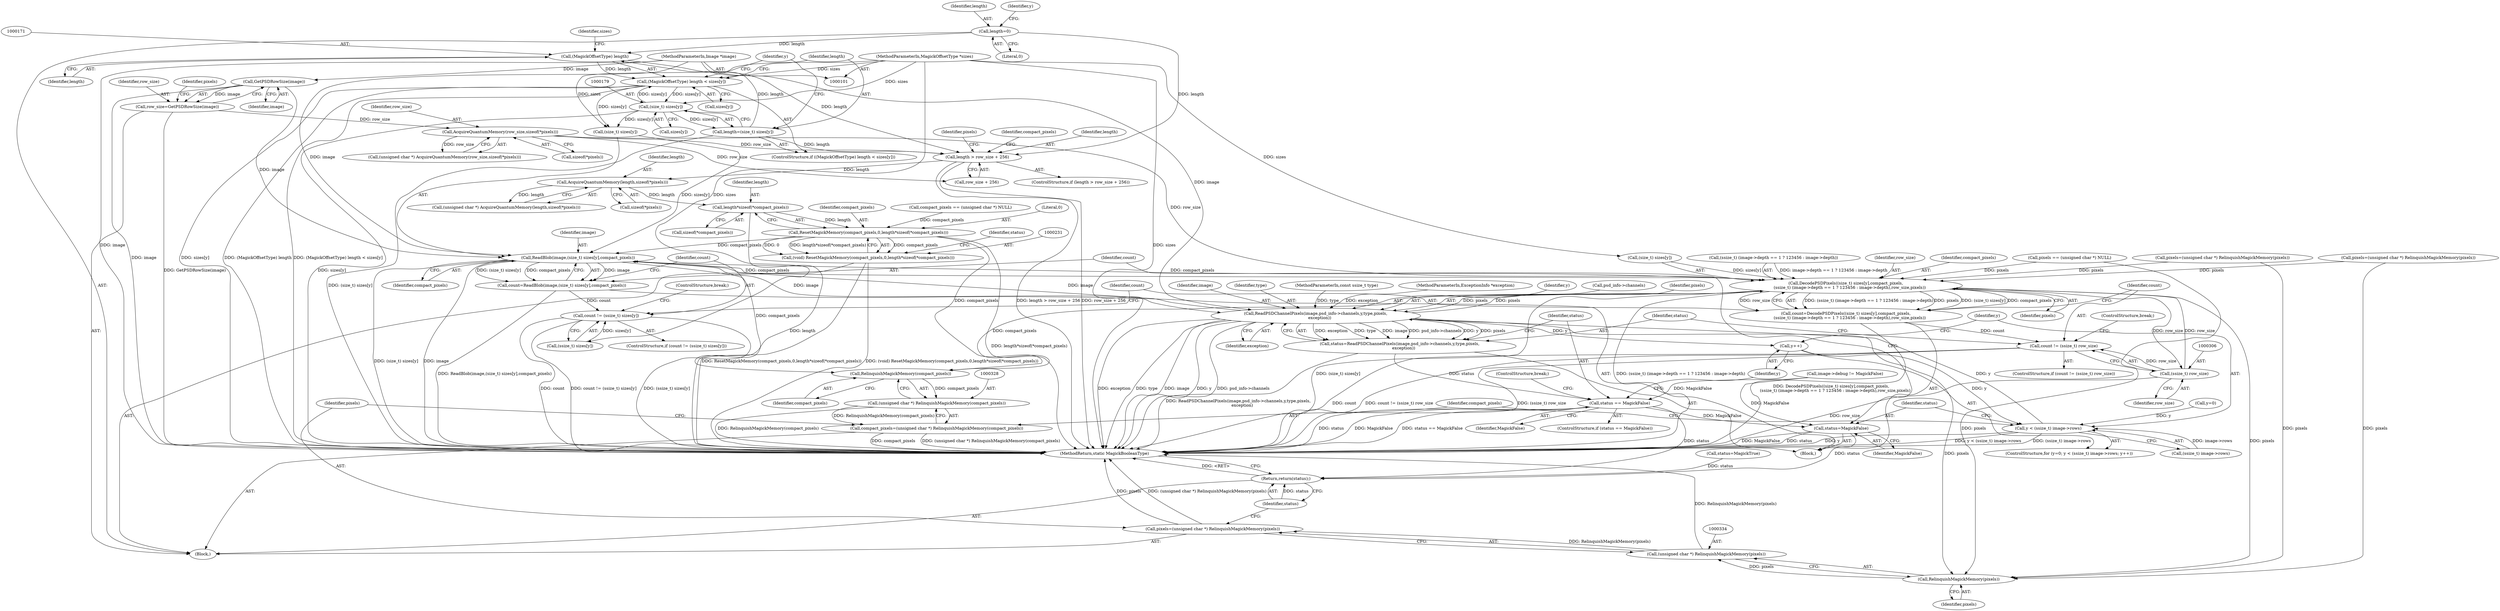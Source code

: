 digraph "0_ImageMagick_d4ec73f866a7c42a2e7f301fcd696e5cb7a7d3ab_0@API" {
"1000235" [label="(Call,length*sizeof(*compact_pixels))"];
"1000206" [label="(Call,AcquireQuantumMemory(length,sizeof(*pixels)))"];
"1000184" [label="(Call,length > row_size + 256)"];
"1000170" [label="(Call,(MagickOffsetType) length)"];
"1000152" [label="(Call,length=0)"];
"1000176" [label="(Call,length=(size_t) sizes[y])"];
"1000178" [label="(Call,(size_t) sizes[y])"];
"1000169" [label="(Call,(MagickOffsetType) length < sizes[y])"];
"1000105" [label="(MethodParameterIn,MagickOffsetType *sizes)"];
"1000135" [label="(Call,AcquireQuantumMemory(row_size,sizeof(*pixels)))"];
"1000127" [label="(Call,row_size=GetPSDRowSize(image))"];
"1000129" [label="(Call,GetPSDRowSize(image))"];
"1000102" [label="(MethodParameterIn,Image *image)"];
"1000232" [label="(Call,ResetMagickMemory(compact_pixels,0,length*sizeof(*compact_pixels)))"];
"1000230" [label="(Call,(void) ResetMagickMemory(compact_pixels,0,length*sizeof(*compact_pixels)))"];
"1000262" [label="(Call,ReadBlob(image,(size_t) sizes[y],compact_pixels))"];
"1000260" [label="(Call,count=ReadBlob(image,(size_t) sizes[y],compact_pixels))"];
"1000271" [label="(Call,count != (ssize_t) sizes[y])"];
"1000281" [label="(Call,DecodePSDPixels((size_t) sizes[y],compact_pixels,\n      (ssize_t) (image->depth == 1 ? 123456 : image->depth),row_size,pixels))"];
"1000279" [label="(Call,count=DecodePSDPixels((size_t) sizes[y],compact_pixels,\n      (ssize_t) (image->depth == 1 ? 123456 : image->depth),row_size,pixels))"];
"1000303" [label="(Call,count != (ssize_t) row_size)"];
"1000305" [label="(Call,(ssize_t) row_size)"];
"1000311" [label="(Call,ReadPSDChannelPixels(image,psd_info->channels,y,type,pixels,\n      exception))"];
"1000254" [label="(Call,y++)"];
"1000247" [label="(Call,y < (ssize_t) image->rows)"];
"1000309" [label="(Call,status=ReadPSDChannelPixels(image,psd_info->channels,y,type,pixels,\n      exception))"];
"1000321" [label="(Call,status == MagickFalse)"];
"1000257" [label="(Call,status=MagickFalse)"];
"1000337" [label="(Return,return(status);)"];
"1000335" [label="(Call,RelinquishMagickMemory(pixels))"];
"1000333" [label="(Call,(unsigned char *) RelinquishMagickMemory(pixels))"];
"1000331" [label="(Call,pixels=(unsigned char *) RelinquishMagickMemory(pixels))"];
"1000329" [label="(Call,RelinquishMagickMemory(compact_pixels))"];
"1000327" [label="(Call,(unsigned char *) RelinquishMagickMemory(compact_pixels))"];
"1000325" [label="(Call,compact_pixels=(unsigned char *) RelinquishMagickMemory(compact_pixels))"];
"1000180" [label="(Call,sizes[y])"];
"1000141" [label="(Call,pixels == (unsigned char *) NULL)"];
"1000305" [label="(Call,(ssize_t) row_size)"];
"1000169" [label="(Call,(MagickOffsetType) length < sizes[y])"];
"1000191" [label="(Identifier,pixels)"];
"1000133" [label="(Call,(unsigned char *) AcquireQuantumMemory(row_size,sizeof(*pixels)))"];
"1000235" [label="(Call,length*sizeof(*compact_pixels))"];
"1000177" [label="(Identifier,length)"];
"1000183" [label="(ControlStructure,if (length > row_size + 256))"];
"1000233" [label="(Identifier,compact_pixels)"];
"1000254" [label="(Call,y++)"];
"1000247" [label="(Call,y < (ssize_t) image->rows)"];
"1000190" [label="(Call,pixels=(unsigned char *) RelinquishMagickMemory(pixels))"];
"1000102" [label="(MethodParameterIn,Image *image)"];
"1000256" [label="(Block,)"];
"1000312" [label="(Identifier,image)"];
"1000308" [label="(ControlStructure,break;)"];
"1000107" [label="(Block,)"];
"1000203" [label="(Identifier,compact_pixels)"];
"1000281" [label="(Call,DecodePSDPixels((size_t) sizes[y],compact_pixels,\n      (ssize_t) (image->depth == 1 ? 123456 : image->depth),row_size,pixels))"];
"1000273" [label="(Call,(ssize_t) sizes[y])"];
"1000212" [label="(Call,compact_pixels == (unsigned char *) NULL)"];
"1000269" [label="(Identifier,compact_pixels)"];
"1000279" [label="(Call,count=DecodePSDPixels((size_t) sizes[y],compact_pixels,\n      (ssize_t) (image->depth == 1 ? 123456 : image->depth),row_size,pixels))"];
"1000234" [label="(Literal,0)"];
"1000336" [label="(Identifier,pixels)"];
"1000127" [label="(Call,row_size=GetPSDRowSize(image))"];
"1000288" [label="(Call,(ssize_t) (image->depth == 1 ? 123456 : image->depth))"];
"1000325" [label="(Call,compact_pixels=(unsigned char *) RelinquishMagickMemory(compact_pixels))"];
"1000261" [label="(Identifier,count)"];
"1000326" [label="(Identifier,compact_pixels)"];
"1000331" [label="(Call,pixels=(unsigned char *) RelinquishMagickMemory(pixels))"];
"1000333" [label="(Call,(unsigned char *) RelinquishMagickMemory(pixels))"];
"1000208" [label="(Call,sizeof(*pixels))"];
"1000270" [label="(ControlStructure,if (count != (ssize_t) sizes[y]))"];
"1000128" [label="(Identifier,row_size)"];
"1000206" [label="(Call,AcquireQuantumMemory(length,sizeof(*pixels)))"];
"1000309" [label="(Call,status=ReadPSDChannelPixels(image,psd_info->channels,y,type,pixels,\n      exception))"];
"1000300" [label="(Identifier,row_size)"];
"1000136" [label="(Identifier,row_size)"];
"1000280" [label="(Identifier,count)"];
"1000258" [label="(Identifier,status)"];
"1000323" [label="(Identifier,MagickFalse)"];
"1000135" [label="(Call,AcquireQuantumMemory(row_size,sizeof(*pixels)))"];
"1000317" [label="(Identifier,type)"];
"1000304" [label="(Identifier,count)"];
"1000167" [label="(Identifier,y)"];
"1000104" [label="(MethodParameterIn,const ssize_t type)"];
"1000337" [label="(Return,return(status);)"];
"1000332" [label="(Identifier,pixels)"];
"1000232" [label="(Call,ResetMagickMemory(compact_pixels,0,length*sizeof(*compact_pixels)))"];
"1000106" [label="(MethodParameterIn,ExceptionInfo *exception)"];
"1000324" [label="(ControlStructure,break;)"];
"1000168" [label="(ControlStructure,if ((MagickOffsetType) length < sizes[y]))"];
"1000316" [label="(Identifier,y)"];
"1000172" [label="(Identifier,length)"];
"1000236" [label="(Identifier,length)"];
"1000154" [label="(Literal,0)"];
"1000186" [label="(Call,row_size + 256)"];
"1000230" [label="(Call,(void) ResetMagickMemory(compact_pixels,0,length*sizeof(*compact_pixels)))"];
"1000116" [label="(Call,image->debug != MagickFalse)"];
"1000263" [label="(Identifier,image)"];
"1000307" [label="(Identifier,row_size)"];
"1000303" [label="(Call,count != (ssize_t) row_size)"];
"1000244" [label="(Call,y=0)"];
"1000282" [label="(Call,(size_t) sizes[y])"];
"1000130" [label="(Identifier,image)"];
"1000260" [label="(Call,count=ReadBlob(image,(size_t) sizes[y],compact_pixels))"];
"1000248" [label="(Identifier,y)"];
"1000271" [label="(Call,count != (ssize_t) sizes[y])"];
"1000204" [label="(Call,(unsigned char *) AcquireQuantumMemory(length,sizeof(*pixels)))"];
"1000313" [label="(Call,psd_info->channels)"];
"1000287" [label="(Identifier,compact_pixels)"];
"1000185" [label="(Identifier,length)"];
"1000335" [label="(Call,RelinquishMagickMemory(pixels))"];
"1000173" [label="(Call,sizes[y])"];
"1000301" [label="(Identifier,pixels)"];
"1000339" [label="(MethodReturn,static MagickBooleanType)"];
"1000272" [label="(Identifier,count)"];
"1000330" [label="(Identifier,compact_pixels)"];
"1000237" [label="(Call,sizeof(*compact_pixels))"];
"1000240" [label="(Call,status=MagickTrue)"];
"1000327" [label="(Call,(unsigned char *) RelinquishMagickMemory(compact_pixels))"];
"1000338" [label="(Identifier,status)"];
"1000132" [label="(Identifier,pixels)"];
"1000322" [label="(Identifier,status)"];
"1000321" [label="(Call,status == MagickFalse)"];
"1000249" [label="(Call,(ssize_t) image->rows)"];
"1000105" [label="(MethodParameterIn,MagickOffsetType *sizes)"];
"1000184" [label="(Call,length > row_size + 256)"];
"1000176" [label="(Call,length=(size_t) sizes[y])"];
"1000318" [label="(Identifier,pixels)"];
"1000153" [label="(Identifier,length)"];
"1000278" [label="(ControlStructure,break;)"];
"1000241" [label="(Identifier,status)"];
"1000319" [label="(Identifier,exception)"];
"1000174" [label="(Identifier,sizes)"];
"1000311" [label="(Call,ReadPSDChannelPixels(image,psd_info->channels,y,type,pixels,\n      exception))"];
"1000137" [label="(Call,sizeof(*pixels))"];
"1000243" [label="(ControlStructure,for (y=0; y < (ssize_t) image->rows; y++))"];
"1000157" [label="(Identifier,y)"];
"1000310" [label="(Identifier,status)"];
"1000257" [label="(Call,status=MagickFalse)"];
"1000207" [label="(Identifier,length)"];
"1000262" [label="(Call,ReadBlob(image,(size_t) sizes[y],compact_pixels))"];
"1000302" [label="(ControlStructure,if (count != (ssize_t) row_size))"];
"1000152" [label="(Call,length=0)"];
"1000170" [label="(Call,(MagickOffsetType) length)"];
"1000178" [label="(Call,(size_t) sizes[y])"];
"1000264" [label="(Call,(size_t) sizes[y])"];
"1000129" [label="(Call,GetPSDRowSize(image))"];
"1000259" [label="(Identifier,MagickFalse)"];
"1000329" [label="(Call,RelinquishMagickMemory(compact_pixels))"];
"1000320" [label="(ControlStructure,if (status == MagickFalse))"];
"1000218" [label="(Call,pixels=(unsigned char *) RelinquishMagickMemory(pixels))"];
"1000255" [label="(Identifier,y)"];
"1000235" -> "1000232"  [label="AST: "];
"1000235" -> "1000237"  [label="CFG: "];
"1000236" -> "1000235"  [label="AST: "];
"1000237" -> "1000235"  [label="AST: "];
"1000232" -> "1000235"  [label="CFG: "];
"1000235" -> "1000339"  [label="DDG: length"];
"1000235" -> "1000232"  [label="DDG: length"];
"1000206" -> "1000235"  [label="DDG: length"];
"1000206" -> "1000204"  [label="AST: "];
"1000206" -> "1000208"  [label="CFG: "];
"1000207" -> "1000206"  [label="AST: "];
"1000208" -> "1000206"  [label="AST: "];
"1000204" -> "1000206"  [label="CFG: "];
"1000206" -> "1000204"  [label="DDG: length"];
"1000184" -> "1000206"  [label="DDG: length"];
"1000184" -> "1000183"  [label="AST: "];
"1000184" -> "1000186"  [label="CFG: "];
"1000185" -> "1000184"  [label="AST: "];
"1000186" -> "1000184"  [label="AST: "];
"1000191" -> "1000184"  [label="CFG: "];
"1000203" -> "1000184"  [label="CFG: "];
"1000184" -> "1000339"  [label="DDG: row_size + 256"];
"1000184" -> "1000339"  [label="DDG: length > row_size + 256"];
"1000170" -> "1000184"  [label="DDG: length"];
"1000152" -> "1000184"  [label="DDG: length"];
"1000176" -> "1000184"  [label="DDG: length"];
"1000135" -> "1000184"  [label="DDG: row_size"];
"1000170" -> "1000169"  [label="AST: "];
"1000170" -> "1000172"  [label="CFG: "];
"1000171" -> "1000170"  [label="AST: "];
"1000172" -> "1000170"  [label="AST: "];
"1000174" -> "1000170"  [label="CFG: "];
"1000170" -> "1000169"  [label="DDG: length"];
"1000152" -> "1000170"  [label="DDG: length"];
"1000176" -> "1000170"  [label="DDG: length"];
"1000152" -> "1000107"  [label="AST: "];
"1000152" -> "1000154"  [label="CFG: "];
"1000153" -> "1000152"  [label="AST: "];
"1000154" -> "1000152"  [label="AST: "];
"1000157" -> "1000152"  [label="CFG: "];
"1000176" -> "1000168"  [label="AST: "];
"1000176" -> "1000178"  [label="CFG: "];
"1000177" -> "1000176"  [label="AST: "];
"1000178" -> "1000176"  [label="AST: "];
"1000167" -> "1000176"  [label="CFG: "];
"1000176" -> "1000339"  [label="DDG: (size_t) sizes[y]"];
"1000178" -> "1000176"  [label="DDG: sizes[y]"];
"1000178" -> "1000180"  [label="CFG: "];
"1000179" -> "1000178"  [label="AST: "];
"1000180" -> "1000178"  [label="AST: "];
"1000178" -> "1000339"  [label="DDG: sizes[y]"];
"1000178" -> "1000169"  [label="DDG: sizes[y]"];
"1000169" -> "1000178"  [label="DDG: sizes[y]"];
"1000105" -> "1000178"  [label="DDG: sizes"];
"1000178" -> "1000264"  [label="DDG: sizes[y]"];
"1000169" -> "1000168"  [label="AST: "];
"1000169" -> "1000173"  [label="CFG: "];
"1000173" -> "1000169"  [label="AST: "];
"1000177" -> "1000169"  [label="CFG: "];
"1000167" -> "1000169"  [label="CFG: "];
"1000169" -> "1000339"  [label="DDG: (MagickOffsetType) length < sizes[y]"];
"1000169" -> "1000339"  [label="DDG: sizes[y]"];
"1000169" -> "1000339"  [label="DDG: (MagickOffsetType) length"];
"1000105" -> "1000169"  [label="DDG: sizes"];
"1000169" -> "1000264"  [label="DDG: sizes[y]"];
"1000105" -> "1000101"  [label="AST: "];
"1000105" -> "1000339"  [label="DDG: sizes"];
"1000105" -> "1000264"  [label="DDG: sizes"];
"1000105" -> "1000273"  [label="DDG: sizes"];
"1000105" -> "1000282"  [label="DDG: sizes"];
"1000135" -> "1000133"  [label="AST: "];
"1000135" -> "1000137"  [label="CFG: "];
"1000136" -> "1000135"  [label="AST: "];
"1000137" -> "1000135"  [label="AST: "];
"1000133" -> "1000135"  [label="CFG: "];
"1000135" -> "1000133"  [label="DDG: row_size"];
"1000127" -> "1000135"  [label="DDG: row_size"];
"1000135" -> "1000186"  [label="DDG: row_size"];
"1000135" -> "1000281"  [label="DDG: row_size"];
"1000127" -> "1000107"  [label="AST: "];
"1000127" -> "1000129"  [label="CFG: "];
"1000128" -> "1000127"  [label="AST: "];
"1000129" -> "1000127"  [label="AST: "];
"1000132" -> "1000127"  [label="CFG: "];
"1000127" -> "1000339"  [label="DDG: GetPSDRowSize(image)"];
"1000129" -> "1000127"  [label="DDG: image"];
"1000129" -> "1000130"  [label="CFG: "];
"1000130" -> "1000129"  [label="AST: "];
"1000129" -> "1000339"  [label="DDG: image"];
"1000102" -> "1000129"  [label="DDG: image"];
"1000129" -> "1000262"  [label="DDG: image"];
"1000102" -> "1000101"  [label="AST: "];
"1000102" -> "1000339"  [label="DDG: image"];
"1000102" -> "1000262"  [label="DDG: image"];
"1000102" -> "1000311"  [label="DDG: image"];
"1000232" -> "1000230"  [label="AST: "];
"1000233" -> "1000232"  [label="AST: "];
"1000234" -> "1000232"  [label="AST: "];
"1000230" -> "1000232"  [label="CFG: "];
"1000232" -> "1000339"  [label="DDG: length*sizeof(*compact_pixels)"];
"1000232" -> "1000230"  [label="DDG: compact_pixels"];
"1000232" -> "1000230"  [label="DDG: 0"];
"1000232" -> "1000230"  [label="DDG: length*sizeof(*compact_pixels)"];
"1000212" -> "1000232"  [label="DDG: compact_pixels"];
"1000232" -> "1000262"  [label="DDG: compact_pixels"];
"1000232" -> "1000329"  [label="DDG: compact_pixels"];
"1000230" -> "1000107"  [label="AST: "];
"1000231" -> "1000230"  [label="AST: "];
"1000241" -> "1000230"  [label="CFG: "];
"1000230" -> "1000339"  [label="DDG: ResetMagickMemory(compact_pixels,0,length*sizeof(*compact_pixels))"];
"1000230" -> "1000339"  [label="DDG: (void) ResetMagickMemory(compact_pixels,0,length*sizeof(*compact_pixels))"];
"1000262" -> "1000260"  [label="AST: "];
"1000262" -> "1000269"  [label="CFG: "];
"1000263" -> "1000262"  [label="AST: "];
"1000264" -> "1000262"  [label="AST: "];
"1000269" -> "1000262"  [label="AST: "];
"1000260" -> "1000262"  [label="CFG: "];
"1000262" -> "1000339"  [label="DDG: (size_t) sizes[y]"];
"1000262" -> "1000339"  [label="DDG: image"];
"1000262" -> "1000260"  [label="DDG: image"];
"1000262" -> "1000260"  [label="DDG: (size_t) sizes[y]"];
"1000262" -> "1000260"  [label="DDG: compact_pixels"];
"1000311" -> "1000262"  [label="DDG: image"];
"1000264" -> "1000262"  [label="DDG: sizes[y]"];
"1000281" -> "1000262"  [label="DDG: compact_pixels"];
"1000262" -> "1000281"  [label="DDG: compact_pixels"];
"1000262" -> "1000311"  [label="DDG: image"];
"1000262" -> "1000329"  [label="DDG: compact_pixels"];
"1000260" -> "1000256"  [label="AST: "];
"1000261" -> "1000260"  [label="AST: "];
"1000272" -> "1000260"  [label="CFG: "];
"1000260" -> "1000339"  [label="DDG: ReadBlob(image,(size_t) sizes[y],compact_pixels)"];
"1000260" -> "1000271"  [label="DDG: count"];
"1000271" -> "1000270"  [label="AST: "];
"1000271" -> "1000273"  [label="CFG: "];
"1000272" -> "1000271"  [label="AST: "];
"1000273" -> "1000271"  [label="AST: "];
"1000278" -> "1000271"  [label="CFG: "];
"1000280" -> "1000271"  [label="CFG: "];
"1000271" -> "1000339"  [label="DDG: (ssize_t) sizes[y]"];
"1000271" -> "1000339"  [label="DDG: count"];
"1000271" -> "1000339"  [label="DDG: count != (ssize_t) sizes[y]"];
"1000273" -> "1000271"  [label="DDG: sizes[y]"];
"1000281" -> "1000279"  [label="AST: "];
"1000281" -> "1000301"  [label="CFG: "];
"1000282" -> "1000281"  [label="AST: "];
"1000287" -> "1000281"  [label="AST: "];
"1000288" -> "1000281"  [label="AST: "];
"1000300" -> "1000281"  [label="AST: "];
"1000301" -> "1000281"  [label="AST: "];
"1000279" -> "1000281"  [label="CFG: "];
"1000281" -> "1000339"  [label="DDG: (size_t) sizes[y]"];
"1000281" -> "1000339"  [label="DDG: (ssize_t) (image->depth == 1 ? 123456 : image->depth)"];
"1000281" -> "1000279"  [label="DDG: (ssize_t) (image->depth == 1 ? 123456 : image->depth)"];
"1000281" -> "1000279"  [label="DDG: pixels"];
"1000281" -> "1000279"  [label="DDG: (size_t) sizes[y]"];
"1000281" -> "1000279"  [label="DDG: compact_pixels"];
"1000281" -> "1000279"  [label="DDG: row_size"];
"1000282" -> "1000281"  [label="DDG: sizes[y]"];
"1000288" -> "1000281"  [label="DDG: image->depth == 1 ? 123456 : image->depth"];
"1000305" -> "1000281"  [label="DDG: row_size"];
"1000141" -> "1000281"  [label="DDG: pixels"];
"1000311" -> "1000281"  [label="DDG: pixels"];
"1000218" -> "1000281"  [label="DDG: pixels"];
"1000190" -> "1000281"  [label="DDG: pixels"];
"1000281" -> "1000305"  [label="DDG: row_size"];
"1000281" -> "1000311"  [label="DDG: pixels"];
"1000281" -> "1000329"  [label="DDG: compact_pixels"];
"1000281" -> "1000335"  [label="DDG: pixels"];
"1000279" -> "1000256"  [label="AST: "];
"1000280" -> "1000279"  [label="AST: "];
"1000304" -> "1000279"  [label="CFG: "];
"1000279" -> "1000339"  [label="DDG: DecodePSDPixels((size_t) sizes[y],compact_pixels,\n      (ssize_t) (image->depth == 1 ? 123456 : image->depth),row_size,pixels)"];
"1000279" -> "1000303"  [label="DDG: count"];
"1000303" -> "1000302"  [label="AST: "];
"1000303" -> "1000305"  [label="CFG: "];
"1000304" -> "1000303"  [label="AST: "];
"1000305" -> "1000303"  [label="AST: "];
"1000308" -> "1000303"  [label="CFG: "];
"1000310" -> "1000303"  [label="CFG: "];
"1000303" -> "1000339"  [label="DDG: count"];
"1000303" -> "1000339"  [label="DDG: count != (ssize_t) row_size"];
"1000303" -> "1000339"  [label="DDG: (ssize_t) row_size"];
"1000305" -> "1000303"  [label="DDG: row_size"];
"1000305" -> "1000307"  [label="CFG: "];
"1000306" -> "1000305"  [label="AST: "];
"1000307" -> "1000305"  [label="AST: "];
"1000305" -> "1000339"  [label="DDG: row_size"];
"1000311" -> "1000309"  [label="AST: "];
"1000311" -> "1000319"  [label="CFG: "];
"1000312" -> "1000311"  [label="AST: "];
"1000313" -> "1000311"  [label="AST: "];
"1000316" -> "1000311"  [label="AST: "];
"1000317" -> "1000311"  [label="AST: "];
"1000318" -> "1000311"  [label="AST: "];
"1000319" -> "1000311"  [label="AST: "];
"1000309" -> "1000311"  [label="CFG: "];
"1000311" -> "1000339"  [label="DDG: image"];
"1000311" -> "1000339"  [label="DDG: y"];
"1000311" -> "1000339"  [label="DDG: psd_info->channels"];
"1000311" -> "1000339"  [label="DDG: exception"];
"1000311" -> "1000339"  [label="DDG: type"];
"1000311" -> "1000254"  [label="DDG: y"];
"1000311" -> "1000309"  [label="DDG: exception"];
"1000311" -> "1000309"  [label="DDG: type"];
"1000311" -> "1000309"  [label="DDG: image"];
"1000311" -> "1000309"  [label="DDG: psd_info->channels"];
"1000311" -> "1000309"  [label="DDG: y"];
"1000311" -> "1000309"  [label="DDG: pixels"];
"1000247" -> "1000311"  [label="DDG: y"];
"1000104" -> "1000311"  [label="DDG: type"];
"1000106" -> "1000311"  [label="DDG: exception"];
"1000311" -> "1000335"  [label="DDG: pixels"];
"1000254" -> "1000243"  [label="AST: "];
"1000254" -> "1000255"  [label="CFG: "];
"1000255" -> "1000254"  [label="AST: "];
"1000248" -> "1000254"  [label="CFG: "];
"1000254" -> "1000247"  [label="DDG: y"];
"1000247" -> "1000243"  [label="AST: "];
"1000247" -> "1000249"  [label="CFG: "];
"1000248" -> "1000247"  [label="AST: "];
"1000249" -> "1000247"  [label="AST: "];
"1000258" -> "1000247"  [label="CFG: "];
"1000326" -> "1000247"  [label="CFG: "];
"1000247" -> "1000339"  [label="DDG: y"];
"1000247" -> "1000339"  [label="DDG: y < (ssize_t) image->rows"];
"1000247" -> "1000339"  [label="DDG: (ssize_t) image->rows"];
"1000244" -> "1000247"  [label="DDG: y"];
"1000249" -> "1000247"  [label="DDG: image->rows"];
"1000309" -> "1000256"  [label="AST: "];
"1000310" -> "1000309"  [label="AST: "];
"1000322" -> "1000309"  [label="CFG: "];
"1000309" -> "1000339"  [label="DDG: ReadPSDChannelPixels(image,psd_info->channels,y,type,pixels,\n      exception)"];
"1000309" -> "1000321"  [label="DDG: status"];
"1000321" -> "1000320"  [label="AST: "];
"1000321" -> "1000323"  [label="CFG: "];
"1000322" -> "1000321"  [label="AST: "];
"1000323" -> "1000321"  [label="AST: "];
"1000324" -> "1000321"  [label="CFG: "];
"1000255" -> "1000321"  [label="CFG: "];
"1000321" -> "1000339"  [label="DDG: status"];
"1000321" -> "1000339"  [label="DDG: MagickFalse"];
"1000321" -> "1000339"  [label="DDG: status == MagickFalse"];
"1000321" -> "1000257"  [label="DDG: MagickFalse"];
"1000116" -> "1000321"  [label="DDG: MagickFalse"];
"1000321" -> "1000337"  [label="DDG: status"];
"1000257" -> "1000256"  [label="AST: "];
"1000257" -> "1000259"  [label="CFG: "];
"1000258" -> "1000257"  [label="AST: "];
"1000259" -> "1000257"  [label="AST: "];
"1000261" -> "1000257"  [label="CFG: "];
"1000257" -> "1000339"  [label="DDG: MagickFalse"];
"1000257" -> "1000339"  [label="DDG: status"];
"1000116" -> "1000257"  [label="DDG: MagickFalse"];
"1000257" -> "1000337"  [label="DDG: status"];
"1000337" -> "1000107"  [label="AST: "];
"1000337" -> "1000338"  [label="CFG: "];
"1000338" -> "1000337"  [label="AST: "];
"1000339" -> "1000337"  [label="CFG: "];
"1000337" -> "1000339"  [label="DDG: <RET>"];
"1000338" -> "1000337"  [label="DDG: status"];
"1000240" -> "1000337"  [label="DDG: status"];
"1000335" -> "1000333"  [label="AST: "];
"1000335" -> "1000336"  [label="CFG: "];
"1000336" -> "1000335"  [label="AST: "];
"1000333" -> "1000335"  [label="CFG: "];
"1000335" -> "1000333"  [label="DDG: pixels"];
"1000141" -> "1000335"  [label="DDG: pixels"];
"1000218" -> "1000335"  [label="DDG: pixels"];
"1000190" -> "1000335"  [label="DDG: pixels"];
"1000333" -> "1000331"  [label="AST: "];
"1000334" -> "1000333"  [label="AST: "];
"1000331" -> "1000333"  [label="CFG: "];
"1000333" -> "1000339"  [label="DDG: RelinquishMagickMemory(pixels)"];
"1000333" -> "1000331"  [label="DDG: RelinquishMagickMemory(pixels)"];
"1000331" -> "1000107"  [label="AST: "];
"1000332" -> "1000331"  [label="AST: "];
"1000338" -> "1000331"  [label="CFG: "];
"1000331" -> "1000339"  [label="DDG: (unsigned char *) RelinquishMagickMemory(pixels)"];
"1000331" -> "1000339"  [label="DDG: pixels"];
"1000329" -> "1000327"  [label="AST: "];
"1000329" -> "1000330"  [label="CFG: "];
"1000330" -> "1000329"  [label="AST: "];
"1000327" -> "1000329"  [label="CFG: "];
"1000329" -> "1000327"  [label="DDG: compact_pixels"];
"1000327" -> "1000325"  [label="AST: "];
"1000328" -> "1000327"  [label="AST: "];
"1000325" -> "1000327"  [label="CFG: "];
"1000327" -> "1000339"  [label="DDG: RelinquishMagickMemory(compact_pixels)"];
"1000327" -> "1000325"  [label="DDG: RelinquishMagickMemory(compact_pixels)"];
"1000325" -> "1000107"  [label="AST: "];
"1000326" -> "1000325"  [label="AST: "];
"1000332" -> "1000325"  [label="CFG: "];
"1000325" -> "1000339"  [label="DDG: compact_pixels"];
"1000325" -> "1000339"  [label="DDG: (unsigned char *) RelinquishMagickMemory(compact_pixels)"];
}
